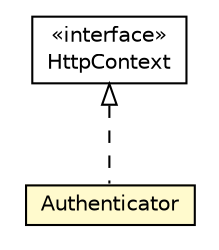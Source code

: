 #!/usr/local/bin/dot
#
# Class diagram 
# Generated by UMLGraph version R5_6-24-gf6e263 (http://www.umlgraph.org/)
#

digraph G {
	edge [fontname="Helvetica",fontsize=10,labelfontname="Helvetica",labelfontsize=10];
	node [fontname="Helvetica",fontsize=10,shape=plaintext];
	nodesep=0.25;
	ranksep=0.5;
	// org.universAAL.ri.api.manager.server.Authenticator
	c9392 [label=<<table title="org.universAAL.ri.api.manager.server.Authenticator" border="0" cellborder="1" cellspacing="0" cellpadding="2" port="p" bgcolor="lemonChiffon" href="./Authenticator.html">
		<tr><td><table border="0" cellspacing="0" cellpadding="1">
<tr><td align="center" balign="center"> Authenticator </td></tr>
		</table></td></tr>
		</table>>, URL="./Authenticator.html", fontname="Helvetica", fontcolor="black", fontsize=10.0];
	//org.universAAL.ri.api.manager.server.Authenticator implements org.osgi.service.http.HttpContext
	c9433:p -> c9392:p [dir=back,arrowtail=empty,style=dashed];
	// org.osgi.service.http.HttpContext
	c9433 [label=<<table title="org.osgi.service.http.HttpContext" border="0" cellborder="1" cellspacing="0" cellpadding="2" port="p" href="http://java.sun.com/j2se/1.4.2/docs/api/org/osgi/service/http/HttpContext.html">
		<tr><td><table border="0" cellspacing="0" cellpadding="1">
<tr><td align="center" balign="center"> &#171;interface&#187; </td></tr>
<tr><td align="center" balign="center"> HttpContext </td></tr>
		</table></td></tr>
		</table>>, URL="http://java.sun.com/j2se/1.4.2/docs/api/org/osgi/service/http/HttpContext.html", fontname="Helvetica", fontcolor="black", fontsize=10.0];
}

